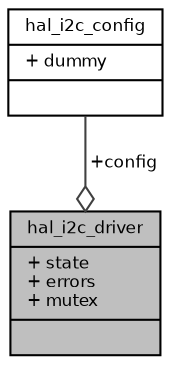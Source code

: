 digraph "hal_i2c_driver"
{
  bgcolor="transparent";
  edge [fontname="Helvetica",fontsize="8",labelfontname="Helvetica",labelfontsize="8"];
  node [fontname="Helvetica",fontsize="8",shape=record];
  Node1 [label="{hal_i2c_driver\n|+ state\l+ errors\l+ mutex\l|}",height=0.2,width=0.4,color="black", fillcolor="grey75", style="filled", fontcolor="black"];
  Node2 -> Node1 [color="grey25",fontsize="8",style="solid",label=" +config" ,arrowhead="odiamond",fontname="Helvetica"];
  Node2 [label="{hal_i2c_config\n|+ dummy\l|}",height=0.2,width=0.4,color="black",URL="$structhal__i2c__config.html",tooltip="I2C driver configuration structure. "];
}
